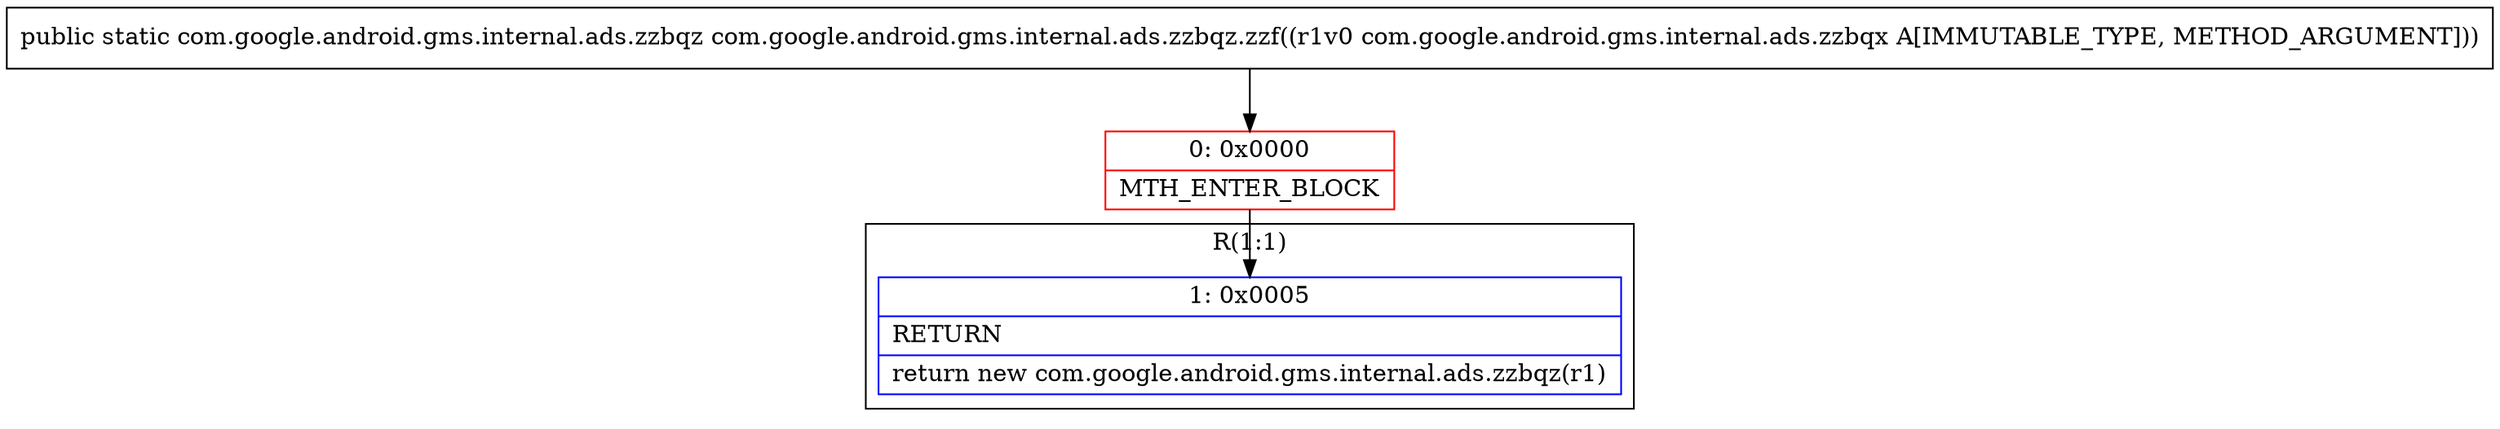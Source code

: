 digraph "CFG forcom.google.android.gms.internal.ads.zzbqz.zzf(Lcom\/google\/android\/gms\/internal\/ads\/zzbqx;)Lcom\/google\/android\/gms\/internal\/ads\/zzbqz;" {
subgraph cluster_Region_1034351726 {
label = "R(1:1)";
node [shape=record,color=blue];
Node_1 [shape=record,label="{1\:\ 0x0005|RETURN\l|return new com.google.android.gms.internal.ads.zzbqz(r1)\l}"];
}
Node_0 [shape=record,color=red,label="{0\:\ 0x0000|MTH_ENTER_BLOCK\l}"];
MethodNode[shape=record,label="{public static com.google.android.gms.internal.ads.zzbqz com.google.android.gms.internal.ads.zzbqz.zzf((r1v0 com.google.android.gms.internal.ads.zzbqx A[IMMUTABLE_TYPE, METHOD_ARGUMENT])) }"];
MethodNode -> Node_0;
Node_0 -> Node_1;
}

